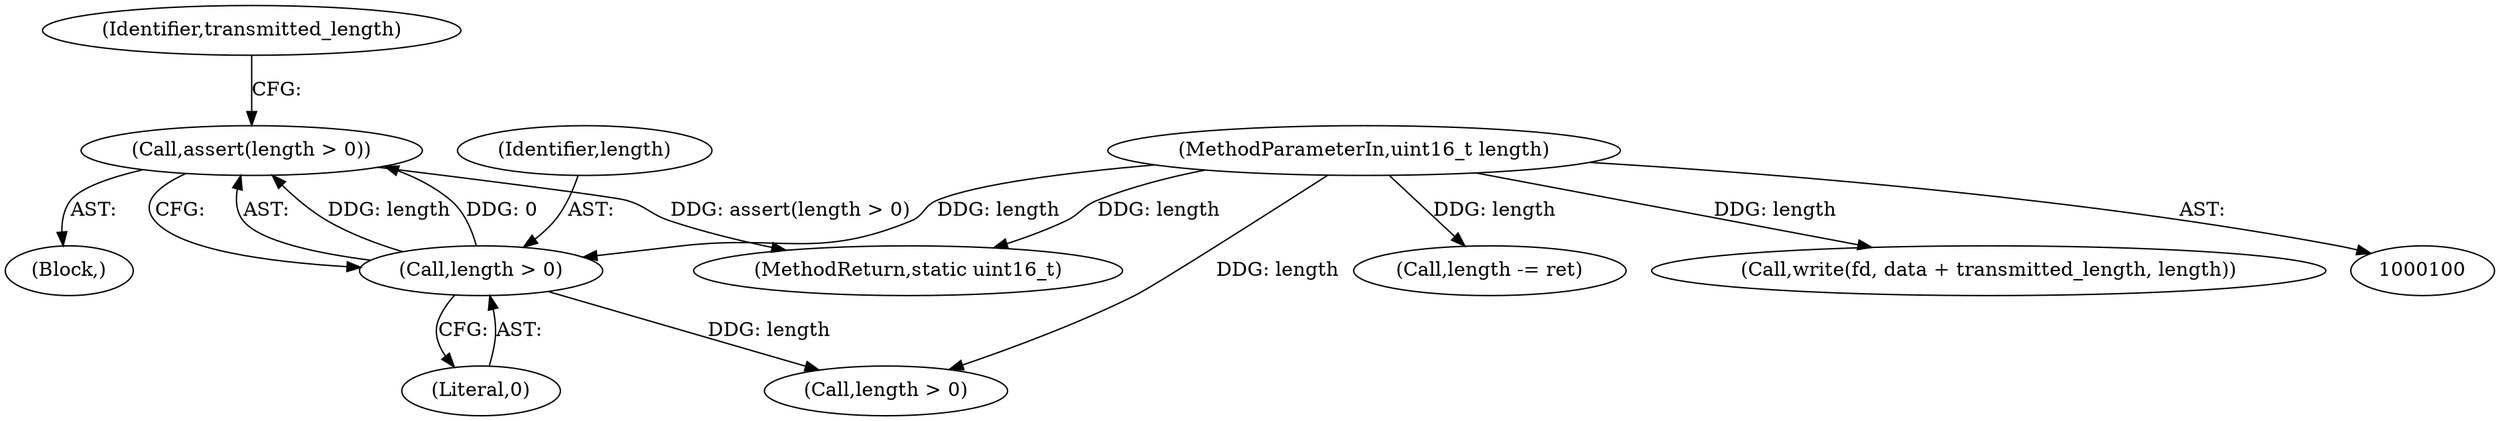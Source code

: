 digraph "0_Android_472271b153c5dc53c28beac55480a8d8434b2d5c_54@API" {
"1000109" [label="(Call,assert(length > 0))"];
"1000110" [label="(Call,length > 0)"];
"1000103" [label="(MethodParameterIn,uint16_t length)"];
"1000109" [label="(Call,assert(length > 0))"];
"1000111" [label="(Identifier,length)"];
"1000115" [label="(Identifier,transmitted_length)"];
"1000118" [label="(Call,length > 0)"];
"1000151" [label="(Call,length -= ret)"];
"1000126" [label="(Call,write(fd, data + transmitted_length, length))"];
"1000104" [label="(Block,)"];
"1000157" [label="(MethodReturn,static uint16_t)"];
"1000112" [label="(Literal,0)"];
"1000103" [label="(MethodParameterIn,uint16_t length)"];
"1000110" [label="(Call,length > 0)"];
"1000109" -> "1000104"  [label="AST: "];
"1000109" -> "1000110"  [label="CFG: "];
"1000110" -> "1000109"  [label="AST: "];
"1000115" -> "1000109"  [label="CFG: "];
"1000109" -> "1000157"  [label="DDG: assert(length > 0)"];
"1000110" -> "1000109"  [label="DDG: length"];
"1000110" -> "1000109"  [label="DDG: 0"];
"1000110" -> "1000112"  [label="CFG: "];
"1000111" -> "1000110"  [label="AST: "];
"1000112" -> "1000110"  [label="AST: "];
"1000103" -> "1000110"  [label="DDG: length"];
"1000110" -> "1000118"  [label="DDG: length"];
"1000103" -> "1000100"  [label="AST: "];
"1000103" -> "1000157"  [label="DDG: length"];
"1000103" -> "1000118"  [label="DDG: length"];
"1000103" -> "1000126"  [label="DDG: length"];
"1000103" -> "1000151"  [label="DDG: length"];
}

